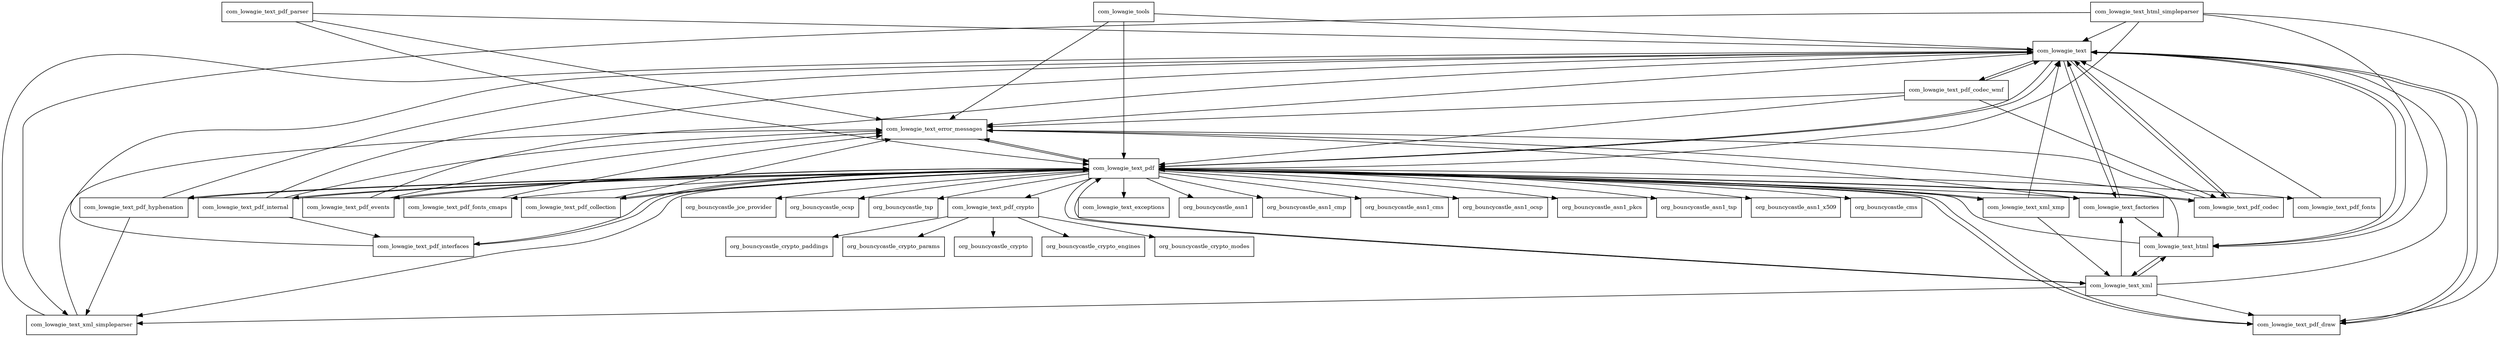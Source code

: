 digraph iText_package_dependencies {
  node [shape = box, fontsize=10.0];
  com_lowagie_text -> com_lowagie_text_error_messages;
  com_lowagie_text -> com_lowagie_text_factories;
  com_lowagie_text -> com_lowagie_text_html;
  com_lowagie_text -> com_lowagie_text_pdf;
  com_lowagie_text -> com_lowagie_text_pdf_codec;
  com_lowagie_text -> com_lowagie_text_pdf_codec_wmf;
  com_lowagie_text -> com_lowagie_text_pdf_draw;
  com_lowagie_text_error_messages -> com_lowagie_text_pdf;
  com_lowagie_text_factories -> com_lowagie_text;
  com_lowagie_text_factories -> com_lowagie_text_error_messages;
  com_lowagie_text_factories -> com_lowagie_text_html;
  com_lowagie_text_html -> com_lowagie_text;
  com_lowagie_text_html -> com_lowagie_text_error_messages;
  com_lowagie_text_html -> com_lowagie_text_pdf;
  com_lowagie_text_html -> com_lowagie_text_xml;
  com_lowagie_text_html_simpleparser -> com_lowagie_text;
  com_lowagie_text_html_simpleparser -> com_lowagie_text_html;
  com_lowagie_text_html_simpleparser -> com_lowagie_text_pdf;
  com_lowagie_text_html_simpleparser -> com_lowagie_text_pdf_draw;
  com_lowagie_text_html_simpleparser -> com_lowagie_text_xml_simpleparser;
  com_lowagie_text_pdf -> com_lowagie_text;
  com_lowagie_text_pdf -> com_lowagie_text_error_messages;
  com_lowagie_text_pdf -> com_lowagie_text_exceptions;
  com_lowagie_text_pdf -> com_lowagie_text_factories;
  com_lowagie_text_pdf -> com_lowagie_text_pdf_codec;
  com_lowagie_text_pdf -> com_lowagie_text_pdf_collection;
  com_lowagie_text_pdf -> com_lowagie_text_pdf_crypto;
  com_lowagie_text_pdf -> com_lowagie_text_pdf_draw;
  com_lowagie_text_pdf -> com_lowagie_text_pdf_events;
  com_lowagie_text_pdf -> com_lowagie_text_pdf_fonts;
  com_lowagie_text_pdf -> com_lowagie_text_pdf_fonts_cmaps;
  com_lowagie_text_pdf -> com_lowagie_text_pdf_hyphenation;
  com_lowagie_text_pdf -> com_lowagie_text_pdf_interfaces;
  com_lowagie_text_pdf -> com_lowagie_text_pdf_internal;
  com_lowagie_text_pdf -> com_lowagie_text_xml;
  com_lowagie_text_pdf -> com_lowagie_text_xml_simpleparser;
  com_lowagie_text_pdf -> com_lowagie_text_xml_xmp;
  com_lowagie_text_pdf -> org_bouncycastle_asn1;
  com_lowagie_text_pdf -> org_bouncycastle_asn1_cmp;
  com_lowagie_text_pdf -> org_bouncycastle_asn1_cms;
  com_lowagie_text_pdf -> org_bouncycastle_asn1_ocsp;
  com_lowagie_text_pdf -> org_bouncycastle_asn1_pkcs;
  com_lowagie_text_pdf -> org_bouncycastle_asn1_tsp;
  com_lowagie_text_pdf -> org_bouncycastle_asn1_x509;
  com_lowagie_text_pdf -> org_bouncycastle_cms;
  com_lowagie_text_pdf -> org_bouncycastle_jce_provider;
  com_lowagie_text_pdf -> org_bouncycastle_ocsp;
  com_lowagie_text_pdf -> org_bouncycastle_tsp;
  com_lowagie_text_pdf_codec -> com_lowagie_text;
  com_lowagie_text_pdf_codec -> com_lowagie_text_error_messages;
  com_lowagie_text_pdf_codec -> com_lowagie_text_pdf;
  com_lowagie_text_pdf_codec_wmf -> com_lowagie_text;
  com_lowagie_text_pdf_codec_wmf -> com_lowagie_text_error_messages;
  com_lowagie_text_pdf_codec_wmf -> com_lowagie_text_pdf;
  com_lowagie_text_pdf_codec_wmf -> com_lowagie_text_pdf_codec;
  com_lowagie_text_pdf_collection -> com_lowagie_text_error_messages;
  com_lowagie_text_pdf_collection -> com_lowagie_text_pdf;
  com_lowagie_text_pdf_crypto -> org_bouncycastle_crypto;
  com_lowagie_text_pdf_crypto -> org_bouncycastle_crypto_engines;
  com_lowagie_text_pdf_crypto -> org_bouncycastle_crypto_modes;
  com_lowagie_text_pdf_crypto -> org_bouncycastle_crypto_paddings;
  com_lowagie_text_pdf_crypto -> org_bouncycastle_crypto_params;
  com_lowagie_text_pdf_draw -> com_lowagie_text;
  com_lowagie_text_pdf_draw -> com_lowagie_text_pdf;
  com_lowagie_text_pdf_events -> com_lowagie_text;
  com_lowagie_text_pdf_events -> com_lowagie_text_error_messages;
  com_lowagie_text_pdf_events -> com_lowagie_text_pdf;
  com_lowagie_text_pdf_fonts -> com_lowagie_text;
  com_lowagie_text_pdf_fonts_cmaps -> com_lowagie_text_error_messages;
  com_lowagie_text_pdf_hyphenation -> com_lowagie_text;
  com_lowagie_text_pdf_hyphenation -> com_lowagie_text_pdf;
  com_lowagie_text_pdf_hyphenation -> com_lowagie_text_xml_simpleparser;
  com_lowagie_text_pdf_interfaces -> com_lowagie_text;
  com_lowagie_text_pdf_interfaces -> com_lowagie_text_pdf;
  com_lowagie_text_pdf_internal -> com_lowagie_text;
  com_lowagie_text_pdf_internal -> com_lowagie_text_error_messages;
  com_lowagie_text_pdf_internal -> com_lowagie_text_pdf;
  com_lowagie_text_pdf_internal -> com_lowagie_text_pdf_interfaces;
  com_lowagie_text_pdf_parser -> com_lowagie_text;
  com_lowagie_text_pdf_parser -> com_lowagie_text_error_messages;
  com_lowagie_text_pdf_parser -> com_lowagie_text_pdf;
  com_lowagie_text_xml -> com_lowagie_text;
  com_lowagie_text_xml -> com_lowagie_text_factories;
  com_lowagie_text_xml -> com_lowagie_text_html;
  com_lowagie_text_xml -> com_lowagie_text_pdf;
  com_lowagie_text_xml -> com_lowagie_text_pdf_draw;
  com_lowagie_text_xml -> com_lowagie_text_xml_simpleparser;
  com_lowagie_text_xml_simpleparser -> com_lowagie_text;
  com_lowagie_text_xml_simpleparser -> com_lowagie_text_error_messages;
  com_lowagie_text_xml_xmp -> com_lowagie_text;
  com_lowagie_text_xml_xmp -> com_lowagie_text_pdf;
  com_lowagie_text_xml_xmp -> com_lowagie_text_xml;
  com_lowagie_tools -> com_lowagie_text;
  com_lowagie_tools -> com_lowagie_text_error_messages;
  com_lowagie_tools -> com_lowagie_text_pdf;
}
